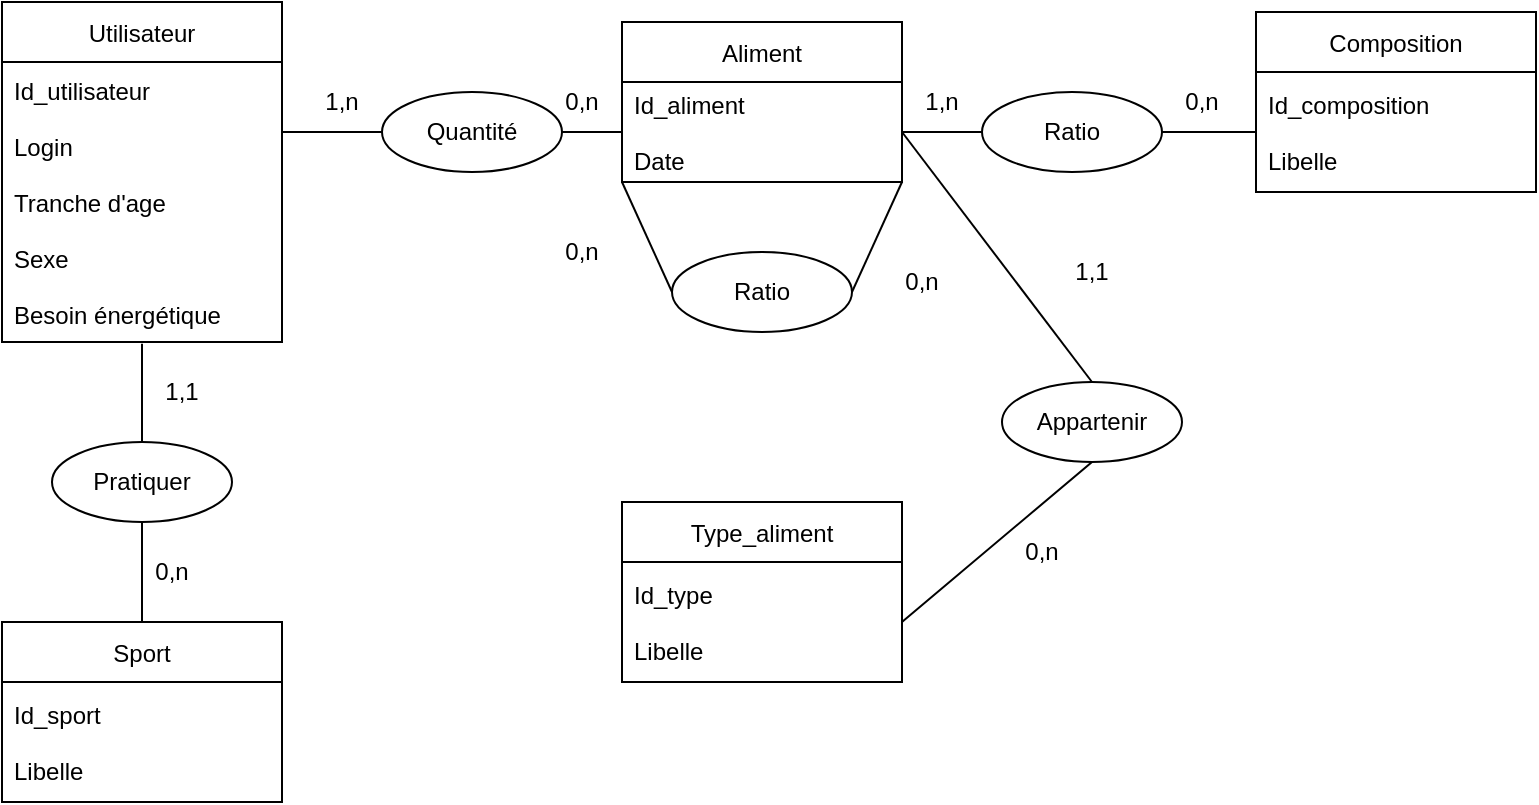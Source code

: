 <mxfile version="17.1.2" type="github" pages="2">
  <diagram id="ps0TUvUx2SFWj05R7lTL" name="Page-1">
    <mxGraphModel dx="830" dy="512" grid="1" gridSize="10" guides="1" tooltips="1" connect="1" arrows="1" fold="1" page="1" pageScale="1" pageWidth="827" pageHeight="1169" math="0" shadow="0">
      <root>
        <mxCell id="0" />
        <mxCell id="1" parent="0" />
        <mxCell id="9qkErvsrIEReRTzUVo6O-1" value="Utilisateur" style="swimlane;fontStyle=0;childLayout=stackLayout;horizontal=1;startSize=30;horizontalStack=0;resizeParent=1;resizeParentMax=0;resizeLast=0;collapsible=1;marginBottom=0;" vertex="1" parent="1">
          <mxGeometry x="60" y="70" width="140" height="170" as="geometry" />
        </mxCell>
        <mxCell id="9qkErvsrIEReRTzUVo6O-2" value="Id_utilisateur&#xa;&#xa;Login&#xa;&#xa;Tranche d&#39;age&#xa;&#xa;Sexe&#xa;&#xa;Besoin énergétique" style="text;strokeColor=none;fillColor=none;align=left;verticalAlign=middle;spacingLeft=4;spacingRight=4;overflow=hidden;points=[[0,0.5],[1,0.5]];portConstraint=eastwest;rotatable=0;" vertex="1" parent="9qkErvsrIEReRTzUVo6O-1">
          <mxGeometry y="30" width="140" height="140" as="geometry" />
        </mxCell>
        <mxCell id="9qkErvsrIEReRTzUVo6O-8" value="Aliment" style="swimlane;fontStyle=0;childLayout=stackLayout;horizontal=1;startSize=30;horizontalStack=0;resizeParent=1;resizeParentMax=0;resizeLast=0;collapsible=1;marginBottom=0;" vertex="1" parent="1">
          <mxGeometry x="370" y="80" width="140" height="80" as="geometry" />
        </mxCell>
        <mxCell id="9qkErvsrIEReRTzUVo6O-9" value="Id_aliment&#xa;&#xa;Date" style="text;strokeColor=none;fillColor=none;align=left;verticalAlign=middle;spacingLeft=4;spacingRight=4;overflow=hidden;points=[[0,0.5],[1,0.5]];portConstraint=eastwest;rotatable=0;" vertex="1" parent="9qkErvsrIEReRTzUVo6O-8">
          <mxGeometry y="30" width="140" height="50" as="geometry" />
        </mxCell>
        <mxCell id="9qkErvsrIEReRTzUVo6O-10" value="Composition" style="swimlane;fontStyle=0;childLayout=stackLayout;horizontal=1;startSize=30;horizontalStack=0;resizeParent=1;resizeParentMax=0;resizeLast=0;collapsible=1;marginBottom=0;" vertex="1" parent="1">
          <mxGeometry x="687" y="75" width="140" height="90" as="geometry" />
        </mxCell>
        <mxCell id="9qkErvsrIEReRTzUVo6O-11" value="Id_composition&#xa;&#xa;Libelle" style="text;strokeColor=none;fillColor=none;align=left;verticalAlign=middle;spacingLeft=4;spacingRight=4;overflow=hidden;points=[[0,0.5],[1,0.5]];portConstraint=eastwest;rotatable=0;" vertex="1" parent="9qkErvsrIEReRTzUVo6O-10">
          <mxGeometry y="30" width="140" height="60" as="geometry" />
        </mxCell>
        <mxCell id="9qkErvsrIEReRTzUVo6O-12" value="Quantité" style="ellipse;whiteSpace=wrap;html=1;" vertex="1" parent="1">
          <mxGeometry x="250" y="115" width="90" height="40" as="geometry" />
        </mxCell>
        <mxCell id="9qkErvsrIEReRTzUVo6O-18" value="1,n" style="text;html=1;strokeColor=none;fillColor=none;align=center;verticalAlign=middle;whiteSpace=wrap;rounded=0;" vertex="1" parent="1">
          <mxGeometry x="200" y="105" width="60" height="30" as="geometry" />
        </mxCell>
        <mxCell id="9qkErvsrIEReRTzUVo6O-19" value="0,n" style="text;html=1;strokeColor=none;fillColor=none;align=center;verticalAlign=middle;whiteSpace=wrap;rounded=0;" vertex="1" parent="1">
          <mxGeometry x="320" y="105" width="60" height="30" as="geometry" />
        </mxCell>
        <mxCell id="9qkErvsrIEReRTzUVo6O-20" value="Ratio" style="ellipse;whiteSpace=wrap;html=1;" vertex="1" parent="1">
          <mxGeometry x="550" y="115" width="90" height="40" as="geometry" />
        </mxCell>
        <mxCell id="9qkErvsrIEReRTzUVo6O-31" value="1,n" style="text;html=1;strokeColor=none;fillColor=none;align=center;verticalAlign=middle;whiteSpace=wrap;rounded=0;" vertex="1" parent="1">
          <mxGeometry x="500" y="105" width="60" height="30" as="geometry" />
        </mxCell>
        <mxCell id="9qkErvsrIEReRTzUVo6O-32" value="0,n" style="text;html=1;strokeColor=none;fillColor=none;align=center;verticalAlign=middle;whiteSpace=wrap;rounded=0;" vertex="1" parent="1">
          <mxGeometry x="630" y="105" width="60" height="30" as="geometry" />
        </mxCell>
        <mxCell id="9qkErvsrIEReRTzUVo6O-48" value="Ratio" style="ellipse;whiteSpace=wrap;html=1;" vertex="1" parent="1">
          <mxGeometry x="395" y="195" width="90" height="40" as="geometry" />
        </mxCell>
        <mxCell id="9qkErvsrIEReRTzUVo6O-57" value="0,n" style="text;html=1;strokeColor=none;fillColor=none;align=center;verticalAlign=middle;whiteSpace=wrap;rounded=0;" vertex="1" parent="1">
          <mxGeometry x="320" y="180" width="60" height="30" as="geometry" />
        </mxCell>
        <mxCell id="9qkErvsrIEReRTzUVo6O-58" value="0,n" style="text;html=1;strokeColor=none;fillColor=none;align=center;verticalAlign=middle;whiteSpace=wrap;rounded=0;" vertex="1" parent="1">
          <mxGeometry x="490" y="195" width="60" height="30" as="geometry" />
        </mxCell>
        <mxCell id="9qkErvsrIEReRTzUVo6O-59" value="Sport" style="swimlane;fontStyle=0;childLayout=stackLayout;horizontal=1;startSize=30;horizontalStack=0;resizeParent=1;resizeParentMax=0;resizeLast=0;collapsible=1;marginBottom=0;" vertex="1" parent="1">
          <mxGeometry x="60" y="380" width="140" height="90" as="geometry" />
        </mxCell>
        <mxCell id="9qkErvsrIEReRTzUVo6O-60" value="Id_sport&#xa;&#xa;Libelle" style="text;strokeColor=none;fillColor=none;align=left;verticalAlign=middle;spacingLeft=4;spacingRight=4;overflow=hidden;points=[[0,0.5],[1,0.5]];portConstraint=eastwest;rotatable=0;" vertex="1" parent="9qkErvsrIEReRTzUVo6O-59">
          <mxGeometry y="30" width="140" height="60" as="geometry" />
        </mxCell>
        <mxCell id="9qkErvsrIEReRTzUVo6O-63" value="Type_aliment" style="swimlane;fontStyle=0;childLayout=stackLayout;horizontal=1;startSize=30;horizontalStack=0;resizeParent=1;resizeParentMax=0;resizeLast=0;collapsible=1;marginBottom=0;" vertex="1" parent="1">
          <mxGeometry x="370" y="320" width="140" height="90" as="geometry" />
        </mxCell>
        <mxCell id="9qkErvsrIEReRTzUVo6O-64" value="Id_type&#xa;&#xa;Libelle" style="text;strokeColor=none;fillColor=none;align=left;verticalAlign=middle;spacingLeft=4;spacingRight=4;overflow=hidden;points=[[0,0.5],[1,0.5]];portConstraint=eastwest;rotatable=0;" vertex="1" parent="9qkErvsrIEReRTzUVo6O-63">
          <mxGeometry y="30" width="140" height="60" as="geometry" />
        </mxCell>
        <mxCell id="9qkErvsrIEReRTzUVo6O-67" value="Appartenir" style="ellipse;whiteSpace=wrap;html=1;" vertex="1" parent="1">
          <mxGeometry x="560" y="260" width="90" height="40" as="geometry" />
        </mxCell>
        <mxCell id="9qkErvsrIEReRTzUVo6O-71" value="Pratiquer" style="ellipse;whiteSpace=wrap;html=1;" vertex="1" parent="1">
          <mxGeometry x="85" y="290" width="90" height="40" as="geometry" />
        </mxCell>
        <mxCell id="9qkErvsrIEReRTzUVo6O-74" value="1,1" style="text;html=1;strokeColor=none;fillColor=none;align=center;verticalAlign=middle;whiteSpace=wrap;rounded=0;" vertex="1" parent="1">
          <mxGeometry x="120" y="250" width="60" height="30" as="geometry" />
        </mxCell>
        <mxCell id="9qkErvsrIEReRTzUVo6O-75" value="0,n" style="text;html=1;strokeColor=none;fillColor=none;align=center;verticalAlign=middle;whiteSpace=wrap;rounded=0;" vertex="1" parent="1">
          <mxGeometry x="115" y="340" width="60" height="30" as="geometry" />
        </mxCell>
        <mxCell id="9qkErvsrIEReRTzUVo6O-76" value="1,1" style="text;html=1;strokeColor=none;fillColor=none;align=center;verticalAlign=middle;whiteSpace=wrap;rounded=0;" vertex="1" parent="1">
          <mxGeometry x="575" y="190" width="60" height="30" as="geometry" />
        </mxCell>
        <mxCell id="9qkErvsrIEReRTzUVo6O-77" value="0,n" style="text;html=1;strokeColor=none;fillColor=none;align=center;verticalAlign=middle;whiteSpace=wrap;rounded=0;" vertex="1" parent="1">
          <mxGeometry x="550" y="330" width="60" height="30" as="geometry" />
        </mxCell>
        <mxCell id="PcpdH8goPA6e2npStkTK-2" value="" style="endArrow=none;html=1;rounded=0;" edge="1" parent="1">
          <mxGeometry width="50" height="50" relative="1" as="geometry">
            <mxPoint x="200" y="135" as="sourcePoint" />
            <mxPoint x="250" y="135" as="targetPoint" />
          </mxGeometry>
        </mxCell>
        <mxCell id="PcpdH8goPA6e2npStkTK-3" value="" style="endArrow=none;html=1;rounded=0;exitX=1;exitY=0.5;exitDx=0;exitDy=0;entryX=0;entryY=0.5;entryDx=0;entryDy=0;" edge="1" parent="1" source="9qkErvsrIEReRTzUVo6O-12" target="9qkErvsrIEReRTzUVo6O-9">
          <mxGeometry width="50" height="50" relative="1" as="geometry">
            <mxPoint x="380" y="260" as="sourcePoint" />
            <mxPoint x="430" y="210" as="targetPoint" />
          </mxGeometry>
        </mxCell>
        <mxCell id="PcpdH8goPA6e2npStkTK-4" value="" style="endArrow=none;html=1;rounded=0;exitX=0;exitY=0.5;exitDx=0;exitDy=0;" edge="1" parent="1" source="9qkErvsrIEReRTzUVo6O-20" target="9qkErvsrIEReRTzUVo6O-9">
          <mxGeometry width="50" height="50" relative="1" as="geometry">
            <mxPoint x="380" y="260" as="sourcePoint" />
            <mxPoint x="430" y="210" as="targetPoint" />
          </mxGeometry>
        </mxCell>
        <mxCell id="PcpdH8goPA6e2npStkTK-5" value="" style="endArrow=none;html=1;rounded=0;exitX=1;exitY=0.5;exitDx=0;exitDy=0;" edge="1" parent="1" source="9qkErvsrIEReRTzUVo6O-20" target="9qkErvsrIEReRTzUVo6O-11">
          <mxGeometry width="50" height="50" relative="1" as="geometry">
            <mxPoint x="380" y="260" as="sourcePoint" />
            <mxPoint x="430" y="210" as="targetPoint" />
          </mxGeometry>
        </mxCell>
        <mxCell id="PcpdH8goPA6e2npStkTK-6" value="" style="endArrow=none;html=1;rounded=0;entryX=1;entryY=0.5;entryDx=0;entryDy=0;exitX=0.5;exitY=0;exitDx=0;exitDy=0;" edge="1" parent="1" source="9qkErvsrIEReRTzUVo6O-67" target="9qkErvsrIEReRTzUVo6O-9">
          <mxGeometry width="50" height="50" relative="1" as="geometry">
            <mxPoint x="540" y="260" as="sourcePoint" />
            <mxPoint x="590" y="210" as="targetPoint" />
            <Array as="points" />
          </mxGeometry>
        </mxCell>
        <mxCell id="PcpdH8goPA6e2npStkTK-10" value="" style="endArrow=none;html=1;rounded=0;entryX=0.5;entryY=1;entryDx=0;entryDy=0;exitX=1;exitY=0.5;exitDx=0;exitDy=0;" edge="1" parent="1" source="9qkErvsrIEReRTzUVo6O-64" target="9qkErvsrIEReRTzUVo6O-67">
          <mxGeometry width="50" height="50" relative="1" as="geometry">
            <mxPoint x="540" y="350" as="sourcePoint" />
            <mxPoint x="590" y="300" as="targetPoint" />
          </mxGeometry>
        </mxCell>
        <mxCell id="PcpdH8goPA6e2npStkTK-11" value="" style="endArrow=none;html=1;rounded=0;exitX=1;exitY=0.5;exitDx=0;exitDy=0;" edge="1" parent="1" source="9qkErvsrIEReRTzUVo6O-48">
          <mxGeometry width="50" height="50" relative="1" as="geometry">
            <mxPoint x="520" y="270" as="sourcePoint" />
            <mxPoint x="510" y="160" as="targetPoint" />
          </mxGeometry>
        </mxCell>
        <mxCell id="PcpdH8goPA6e2npStkTK-12" value="" style="endArrow=none;html=1;rounded=0;entryX=0;entryY=0.5;entryDx=0;entryDy=0;" edge="1" parent="1" target="9qkErvsrIEReRTzUVo6O-48">
          <mxGeometry width="50" height="50" relative="1" as="geometry">
            <mxPoint x="370" y="160" as="sourcePoint" />
            <mxPoint x="570" y="220" as="targetPoint" />
          </mxGeometry>
        </mxCell>
        <mxCell id="PcpdH8goPA6e2npStkTK-13" value="" style="endArrow=none;html=1;rounded=0;entryX=0.5;entryY=1.006;entryDx=0;entryDy=0;entryPerimeter=0;" edge="1" parent="1" source="9qkErvsrIEReRTzUVo6O-71" target="9qkErvsrIEReRTzUVo6O-2">
          <mxGeometry width="50" height="50" relative="1" as="geometry">
            <mxPoint x="260" y="340" as="sourcePoint" />
            <mxPoint x="310" y="290" as="targetPoint" />
          </mxGeometry>
        </mxCell>
        <mxCell id="PcpdH8goPA6e2npStkTK-14" value="" style="endArrow=none;html=1;rounded=0;exitX=0.5;exitY=0;exitDx=0;exitDy=0;" edge="1" parent="1" source="9qkErvsrIEReRTzUVo6O-59" target="9qkErvsrIEReRTzUVo6O-71">
          <mxGeometry width="50" height="50" relative="1" as="geometry">
            <mxPoint x="260" y="340" as="sourcePoint" />
            <mxPoint x="310" y="290" as="targetPoint" />
          </mxGeometry>
        </mxCell>
      </root>
    </mxGraphModel>
  </diagram>
  <diagram id="zsV1tM1rYypd39-rqXs2" name="Page-2">
    <mxGraphModel dx="830" dy="512" grid="1" gridSize="10" guides="1" tooltips="1" connect="1" arrows="1" fold="1" page="1" pageScale="1" pageWidth="827" pageHeight="1169" math="0" shadow="0">
      <root>
        <mxCell id="yJaBUm_FUSJsUMQhc4-f-0" />
        <mxCell id="yJaBUm_FUSJsUMQhc4-f-1" parent="yJaBUm_FUSJsUMQhc4-f-0" />
        <mxCell id="WLROjnd7k4PmYDToNZeV-0" value="Utilisateur" style="swimlane;fontStyle=0;childLayout=stackLayout;horizontal=1;startSize=30;horizontalStack=0;resizeParent=1;resizeParentMax=0;resizeLast=0;collapsible=1;marginBottom=0;" vertex="1" parent="yJaBUm_FUSJsUMQhc4-f-1">
          <mxGeometry x="20" y="60" width="140" height="170" as="geometry" />
        </mxCell>
        <mxCell id="WLROjnd7k4PmYDToNZeV-1" value="Id&#xa;&#xa;login&#xa;&#xa;tranche d&#39;age&#xa;&#xa;sexe&#xa;&#xa;besoin énergétique" style="text;strokeColor=none;fillColor=none;align=left;verticalAlign=middle;spacingLeft=4;spacingRight=4;overflow=hidden;points=[[0,0.5],[1,0.5]];portConstraint=eastwest;rotatable=0;" vertex="1" parent="WLROjnd7k4PmYDToNZeV-0">
          <mxGeometry y="30" width="140" height="140" as="geometry" />
        </mxCell>
        <mxCell id="WLROjnd7k4PmYDToNZeV-2" value="Aliment" style="swimlane;fontStyle=0;childLayout=stackLayout;horizontal=1;startSize=30;horizontalStack=0;resizeParent=1;resizeParentMax=0;resizeLast=0;collapsible=1;marginBottom=0;" vertex="1" parent="yJaBUm_FUSJsUMQhc4-f-1">
          <mxGeometry x="370" y="80" width="140" height="80" as="geometry" />
        </mxCell>
        <mxCell id="WLROjnd7k4PmYDToNZeV-3" value="Id&#xa;&#xa;date" style="text;strokeColor=none;fillColor=none;align=left;verticalAlign=middle;spacingLeft=4;spacingRight=4;overflow=hidden;points=[[0,0.5],[1,0.5]];portConstraint=eastwest;rotatable=0;" vertex="1" parent="WLROjnd7k4PmYDToNZeV-2">
          <mxGeometry y="30" width="140" height="50" as="geometry" />
        </mxCell>
        <mxCell id="WLROjnd7k4PmYDToNZeV-4" value="Caracteristiques" style="swimlane;fontStyle=0;childLayout=stackLayout;horizontal=1;startSize=30;horizontalStack=0;resizeParent=1;resizeParentMax=0;resizeLast=0;collapsible=1;marginBottom=0;" vertex="1" parent="yJaBUm_FUSJsUMQhc4-f-1">
          <mxGeometry x="680" y="60" width="140" height="120" as="geometry" />
        </mxCell>
        <mxCell id="WLROjnd7k4PmYDToNZeV-5" value="Id&#xa;&#xa;Element&#xa;&#xa;Calories" style="text;strokeColor=none;fillColor=none;align=left;verticalAlign=middle;spacingLeft=4;spacingRight=4;overflow=hidden;points=[[0,0.5],[1,0.5]];portConstraint=eastwest;rotatable=0;" vertex="1" parent="WLROjnd7k4PmYDToNZeV-4">
          <mxGeometry y="30" width="140" height="90" as="geometry" />
        </mxCell>
        <mxCell id="WLROjnd7k4PmYDToNZeV-6" style="edgeStyle=orthogonalEdgeStyle;rounded=0;orthogonalLoop=1;jettySize=auto;html=1;exitX=1;exitY=0.25;exitDx=0;exitDy=0;" edge="1" parent="yJaBUm_FUSJsUMQhc4-f-1" source="bXbS410Fc1LR3sb7jJV--5" target="WLROjnd7k4PmYDToNZeV-3">
          <mxGeometry relative="1" as="geometry">
            <mxPoint x="340" y="135" as="sourcePoint" />
          </mxGeometry>
        </mxCell>
        <mxCell id="WLROjnd7k4PmYDToNZeV-10" style="edgeStyle=orthogonalEdgeStyle;rounded=0;orthogonalLoop=1;jettySize=auto;html=1;exitX=1;exitY=0.5;exitDx=0;exitDy=0;entryX=0;entryY=0.5;entryDx=0;entryDy=0;" edge="1" parent="yJaBUm_FUSJsUMQhc4-f-1" source="WLROjnd7k4PmYDToNZeV-11" target="WLROjnd7k4PmYDToNZeV-5">
          <mxGeometry relative="1" as="geometry" />
        </mxCell>
        <mxCell id="WLROjnd7k4PmYDToNZeV-11" value="Ratio" style="ellipse;whiteSpace=wrap;html=1;" vertex="1" parent="yJaBUm_FUSJsUMQhc4-f-1">
          <mxGeometry x="550" y="115" width="90" height="40" as="geometry" />
        </mxCell>
        <mxCell id="WLROjnd7k4PmYDToNZeV-13" style="edgeStyle=orthogonalEdgeStyle;rounded=0;orthogonalLoop=1;jettySize=auto;html=1;exitX=1;exitY=0.5;exitDx=0;exitDy=0;" edge="1" parent="yJaBUm_FUSJsUMQhc4-f-1" source="WLROjnd7k4PmYDToNZeV-3" target="WLROjnd7k4PmYDToNZeV-11">
          <mxGeometry relative="1" as="geometry" />
        </mxCell>
        <mxCell id="WLROjnd7k4PmYDToNZeV-14" value="1,n" style="text;html=1;strokeColor=none;fillColor=none;align=center;verticalAlign=middle;whiteSpace=wrap;rounded=0;" vertex="1" parent="yJaBUm_FUSJsUMQhc4-f-1">
          <mxGeometry x="500" y="110" width="60" height="30" as="geometry" />
        </mxCell>
        <mxCell id="WLROjnd7k4PmYDToNZeV-15" value="0,n" style="text;html=1;strokeColor=none;fillColor=none;align=center;verticalAlign=middle;whiteSpace=wrap;rounded=0;" vertex="1" parent="yJaBUm_FUSJsUMQhc4-f-1">
          <mxGeometry x="630" y="110" width="60" height="30" as="geometry" />
        </mxCell>
        <mxCell id="WLROjnd7k4PmYDToNZeV-17" value="" style="curved=1;endArrow=classic;html=1;rounded=0;exitX=0.994;exitY=0.167;exitDx=0;exitDy=0;exitPerimeter=0;" edge="1" parent="yJaBUm_FUSJsUMQhc4-f-1" source="czSucC7h55yJWRREiw4K-1">
          <mxGeometry width="50" height="50" relative="1" as="geometry">
            <mxPoint x="540" y="290" as="sourcePoint" />
            <mxPoint x="500" y="160" as="targetPoint" />
            <Array as="points">
              <mxPoint x="560" y="210" />
            </Array>
          </mxGeometry>
        </mxCell>
        <mxCell id="WLROjnd7k4PmYDToNZeV-18" value="" style="curved=1;endArrow=classic;html=1;rounded=0;entryX=-0.006;entryY=0.067;entryDx=0;entryDy=0;entryPerimeter=0;" edge="1" parent="yJaBUm_FUSJsUMQhc4-f-1" source="WLROjnd7k4PmYDToNZeV-3" target="czSucC7h55yJWRREiw4K-1">
          <mxGeometry width="50" height="50" relative="1" as="geometry">
            <mxPoint x="380" y="290" as="sourcePoint" />
            <mxPoint x="340" y="280" as="targetPoint" />
            <Array as="points">
              <mxPoint x="350" y="180" />
              <mxPoint x="330" y="240" />
            </Array>
          </mxGeometry>
        </mxCell>
        <mxCell id="WLROjnd7k4PmYDToNZeV-21" value="Sport" style="swimlane;fontStyle=0;childLayout=stackLayout;horizontal=1;startSize=30;horizontalStack=0;resizeParent=1;resizeParentMax=0;resizeLast=0;collapsible=1;marginBottom=0;" vertex="1" parent="yJaBUm_FUSJsUMQhc4-f-1">
          <mxGeometry x="60" y="440" width="140" height="90" as="geometry" />
        </mxCell>
        <mxCell id="WLROjnd7k4PmYDToNZeV-22" value="id&#xa;&#xa;libellé" style="text;strokeColor=none;fillColor=none;align=left;verticalAlign=middle;spacingLeft=4;spacingRight=4;overflow=hidden;points=[[0,0.5],[1,0.5]];portConstraint=eastwest;rotatable=0;" vertex="1" parent="WLROjnd7k4PmYDToNZeV-21">
          <mxGeometry y="30" width="140" height="60" as="geometry" />
        </mxCell>
        <mxCell id="WLROjnd7k4PmYDToNZeV-23" value="Type aliment" style="swimlane;fontStyle=0;childLayout=stackLayout;horizontal=1;startSize=30;horizontalStack=0;resizeParent=1;resizeParentMax=0;resizeLast=0;collapsible=1;marginBottom=0;" vertex="1" parent="yJaBUm_FUSJsUMQhc4-f-1">
          <mxGeometry x="380" y="450" width="140" height="90" as="geometry" />
        </mxCell>
        <mxCell id="WLROjnd7k4PmYDToNZeV-24" value="id&#xa;&#xa;libellé" style="text;strokeColor=none;fillColor=none;align=left;verticalAlign=middle;spacingLeft=4;spacingRight=4;overflow=hidden;points=[[0,0.5],[1,0.5]];portConstraint=eastwest;rotatable=0;" vertex="1" parent="WLROjnd7k4PmYDToNZeV-23">
          <mxGeometry y="30" width="140" height="60" as="geometry" />
        </mxCell>
        <mxCell id="WLROjnd7k4PmYDToNZeV-25" value="Appartenir" style="ellipse;whiteSpace=wrap;html=1;" vertex="1" parent="yJaBUm_FUSJsUMQhc4-f-1">
          <mxGeometry x="560" y="314" width="90" height="40" as="geometry" />
        </mxCell>
        <mxCell id="WLROjnd7k4PmYDToNZeV-26" value="" style="curved=1;endArrow=classic;html=1;rounded=0;entryX=0.5;entryY=0;entryDx=0;entryDy=0;exitX=0.25;exitY=1;exitDx=0;exitDy=0;" edge="1" parent="yJaBUm_FUSJsUMQhc4-f-1" source="WLROjnd7k4PmYDToNZeV-14" target="WLROjnd7k4PmYDToNZeV-25">
          <mxGeometry width="50" height="50" relative="1" as="geometry">
            <mxPoint x="590" y="61" as="sourcePoint" />
            <mxPoint x="350" y="290" as="targetPoint" />
            <Array as="points">
              <mxPoint x="560" y="170" />
              <mxPoint x="580" y="190" />
            </Array>
          </mxGeometry>
        </mxCell>
        <mxCell id="WLROjnd7k4PmYDToNZeV-27" value="" style="curved=1;endArrow=classic;html=1;rounded=0;exitX=0.5;exitY=1;exitDx=0;exitDy=0;entryX=1;entryY=0.5;entryDx=0;entryDy=0;" edge="1" parent="yJaBUm_FUSJsUMQhc4-f-1" source="WLROjnd7k4PmYDToNZeV-25" target="WLROjnd7k4PmYDToNZeV-24">
          <mxGeometry width="50" height="50" relative="1" as="geometry">
            <mxPoint x="380" y="290" as="sourcePoint" />
            <mxPoint x="680" y="440" as="targetPoint" />
            <Array as="points">
              <mxPoint x="580" y="380" />
            </Array>
          </mxGeometry>
        </mxCell>
        <mxCell id="WLROjnd7k4PmYDToNZeV-37" value="Pratiquer" style="swimlane;fontStyle=0;childLayout=stackLayout;horizontal=1;startSize=26;horizontalStack=0;resizeParent=1;resizeParentMax=0;resizeLast=0;collapsible=1;marginBottom=0;align=center;fontSize=14;" vertex="1" parent="yJaBUm_FUSJsUMQhc4-f-1">
          <mxGeometry x="51" y="314" width="160" height="70" as="geometry" />
        </mxCell>
        <mxCell id="WLROjnd7k4PmYDToNZeV-38" value="Id_utilisateur&#xa;Id_sport&#xa;" style="text;strokeColor=none;fillColor=none;spacingLeft=4;spacingRight=4;overflow=hidden;rotatable=0;points=[[0,0.5],[1,0.5]];portConstraint=eastwest;fontSize=12;" vertex="1" parent="WLROjnd7k4PmYDToNZeV-37">
          <mxGeometry y="26" width="160" height="44" as="geometry" />
        </mxCell>
        <mxCell id="bXbS410Fc1LR3sb7jJV--2" value="" style="endArrow=classic;html=1;rounded=0;exitX=0.456;exitY=1.033;exitDx=0;exitDy=0;exitPerimeter=0;entryX=0.45;entryY=0.022;entryDx=0;entryDy=0;entryPerimeter=0;" edge="1" parent="yJaBUm_FUSJsUMQhc4-f-1" source="WLROjnd7k4PmYDToNZeV-38" target="WLROjnd7k4PmYDToNZeV-21">
          <mxGeometry width="50" height="50" relative="1" as="geometry">
            <mxPoint x="260" y="390" as="sourcePoint" />
            <mxPoint x="146" y="430" as="targetPoint" />
          </mxGeometry>
        </mxCell>
        <mxCell id="bXbS410Fc1LR3sb7jJV--3" value="" style="endArrow=classic;html=1;rounded=0;exitX=0.529;exitY=1.014;exitDx=0;exitDy=0;exitPerimeter=0;" edge="1" parent="yJaBUm_FUSJsUMQhc4-f-1" source="WLROjnd7k4PmYDToNZeV-1">
          <mxGeometry width="50" height="50" relative="1" as="geometry">
            <mxPoint x="120" y="240" as="sourcePoint" />
            <mxPoint x="94" y="310" as="targetPoint" />
          </mxGeometry>
        </mxCell>
        <mxCell id="bXbS410Fc1LR3sb7jJV--5" value="Quantité" style="swimlane;fontStyle=0;childLayout=stackLayout;horizontal=1;startSize=26;horizontalStack=0;resizeParent=1;resizeParentMax=0;resizeLast=0;collapsible=1;marginBottom=0;align=center;fontSize=14;" vertex="1" parent="yJaBUm_FUSJsUMQhc4-f-1">
          <mxGeometry x="210" y="134" width="120" height="80" as="geometry" />
        </mxCell>
        <mxCell id="bXbS410Fc1LR3sb7jJV--6" value="Id_utilisateur&#xa;Id_Aliment" style="text;strokeColor=none;fillColor=none;spacingLeft=4;spacingRight=4;overflow=hidden;rotatable=0;points=[[0,0.5],[1,0.5]];portConstraint=eastwest;fontSize=12;" vertex="1" parent="bXbS410Fc1LR3sb7jJV--5">
          <mxGeometry y="26" width="120" height="54" as="geometry" />
        </mxCell>
        <mxCell id="1zglgJNxXg5zb02Px0Ld-1" value="" style="endArrow=classic;html=1;rounded=0;entryX=0;entryY=0.25;entryDx=0;entryDy=0;" edge="1" parent="yJaBUm_FUSJsUMQhc4-f-1" target="bXbS410Fc1LR3sb7jJV--5">
          <mxGeometry width="50" height="50" relative="1" as="geometry">
            <mxPoint x="160" y="145" as="sourcePoint" />
            <mxPoint x="210" y="95" as="targetPoint" />
          </mxGeometry>
        </mxCell>
        <mxCell id="czSucC7h55yJWRREiw4K-0" value="Contenir" style="swimlane;fontStyle=0;childLayout=stackLayout;horizontal=1;startSize=26;horizontalStack=0;resizeParent=1;resizeParentMax=0;resizeLast=0;collapsible=1;marginBottom=0;align=center;fontSize=14;" vertex="1" parent="yJaBUm_FUSJsUMQhc4-f-1">
          <mxGeometry x="360" y="260" width="160" height="56" as="geometry" />
        </mxCell>
        <mxCell id="czSucC7h55yJWRREiw4K-1" value="Id_aliment&#xa;" style="text;strokeColor=none;fillColor=none;spacingLeft=4;spacingRight=4;overflow=hidden;rotatable=0;points=[[0,0.5],[1,0.5]];portConstraint=eastwest;fontSize=12;" vertex="1" parent="czSucC7h55yJWRREiw4K-0">
          <mxGeometry y="26" width="160" height="30" as="geometry" />
        </mxCell>
      </root>
    </mxGraphModel>
  </diagram>
</mxfile>
